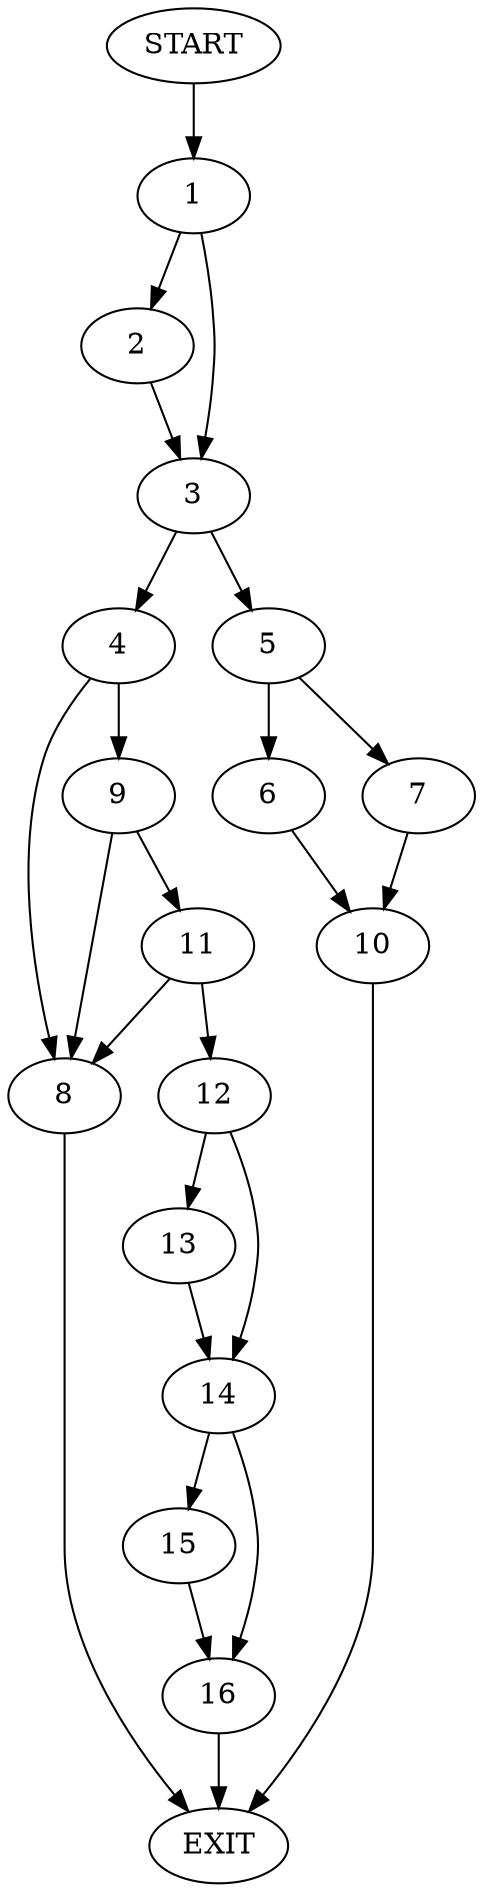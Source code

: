 digraph {
0 [label="START"]
17 [label="EXIT"]
0 -> 1
1 -> 2
1 -> 3
2 -> 3
3 -> 4
3 -> 5
5 -> 6
5 -> 7
4 -> 8
4 -> 9
7 -> 10
6 -> 10
10 -> 17
8 -> 17
9 -> 8
9 -> 11
11 -> 8
11 -> 12
12 -> 13
12 -> 14
14 -> 15
14 -> 16
13 -> 14
15 -> 16
16 -> 17
}
